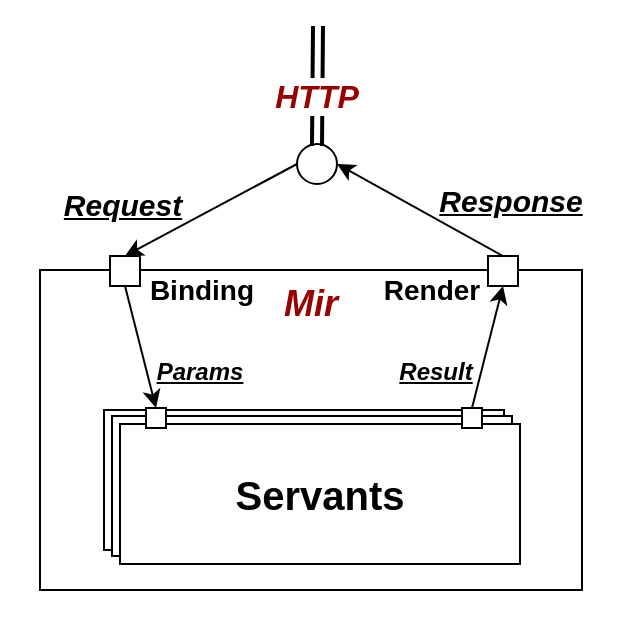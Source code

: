 <mxfile version="20.3.0" type="device"><diagram id="ZOxuEieQiebRqiN2HW-F" name="Page-1"><mxGraphModel dx="1552" dy="934" grid="1" gridSize="10" guides="1" tooltips="1" connect="1" arrows="1" fold="1" page="1" pageScale="1" pageWidth="827" pageHeight="1169" math="0" shadow="0"><root><mxCell id="0"/><mxCell id="1" parent="0"/><mxCell id="HLY3_FzVcBv65uhB9cjh-33" value="" style="whiteSpace=wrap;html=1;aspect=fixed;fontSize=14;strokeColor=none;fillColor=none;" parent="1" vertex="1"><mxGeometry x="162.5" y="195" width="312" height="312" as="geometry"/></mxCell><mxCell id="HLY3_FzVcBv65uhB9cjh-34" value="Mir" style="rounded=0;whiteSpace=wrap;html=1;fontStyle=3;verticalAlign=top;fontSize=18;fontColor=#990000;" parent="1" vertex="1"><mxGeometry x="182" y="330" width="271" height="160" as="geometry"/></mxCell><mxCell id="HLY3_FzVcBv65uhB9cjh-35" value="" style="whiteSpace=wrap;html=1;aspect=fixed;" parent="1" vertex="1"><mxGeometry x="217" y="323" width="15" height="15" as="geometry"/></mxCell><mxCell id="HLY3_FzVcBv65uhB9cjh-36" value="" style="whiteSpace=wrap;html=1;aspect=fixed;" parent="1" vertex="1"><mxGeometry x="406" y="323" width="15" height="15" as="geometry"/></mxCell><mxCell id="HLY3_FzVcBv65uhB9cjh-37" value="Servant" style="rounded=0;whiteSpace=wrap;html=1;fontStyle=1;fontSize=20;fontColor=#000000;" parent="1" vertex="1"><mxGeometry x="214" y="400" width="200" height="70" as="geometry"/></mxCell><mxCell id="HLY3_FzVcBv65uhB9cjh-40" value="" style="endArrow=classic;html=1;rounded=0;entryX=0.5;entryY=0;entryDx=0;entryDy=0;exitX=0;exitY=0.5;exitDx=0;exitDy=0;" parent="1" source="HLY3_FzVcBv65uhB9cjh-50" target="HLY3_FzVcBv65uhB9cjh-35" edge="1"><mxGeometry width="50" height="50" relative="1" as="geometry"><mxPoint x="300" y="260" as="sourcePoint"/><mxPoint x="200" y="260" as="targetPoint"/></mxGeometry></mxCell><mxCell id="HLY3_FzVcBv65uhB9cjh-41" value="" style="endArrow=classic;html=1;rounded=0;exitX=0.5;exitY=0;exitDx=0;exitDy=0;entryX=1;entryY=0.5;entryDx=0;entryDy=0;" parent="1" source="HLY3_FzVcBv65uhB9cjh-36" target="HLY3_FzVcBv65uhB9cjh-50" edge="1"><mxGeometry width="50" height="50" relative="1" as="geometry"><mxPoint x="390" y="500" as="sourcePoint"/><mxPoint x="340" y="260" as="targetPoint"/></mxGeometry></mxCell><mxCell id="HLY3_FzVcBv65uhB9cjh-42" value="" style="endArrow=classic;html=1;rounded=0;exitX=0.5;exitY=1;exitDx=0;exitDy=0;entryX=0.5;entryY=0;entryDx=0;entryDy=0;" parent="1" source="HLY3_FzVcBv65uhB9cjh-35" target="NGwZ4kN1xRFuIvFX8PA8-4" edge="1"><mxGeometry width="50" height="50" relative="1" as="geometry"><mxPoint x="390" y="500" as="sourcePoint"/><mxPoint x="265" y="395" as="targetPoint"/></mxGeometry></mxCell><mxCell id="HLY3_FzVcBv65uhB9cjh-43" value="" style="endArrow=classic;html=1;rounded=0;exitX=0.5;exitY=0;exitDx=0;exitDy=0;entryX=0.5;entryY=1;entryDx=0;entryDy=0;" parent="1" source="NGwZ4kN1xRFuIvFX8PA8-3" target="HLY3_FzVcBv65uhB9cjh-36" edge="1"><mxGeometry width="50" height="50" relative="1" as="geometry"><mxPoint x="360" y="395" as="sourcePoint"/><mxPoint x="440" y="450" as="targetPoint"/></mxGeometry></mxCell><mxCell id="HLY3_FzVcBv65uhB9cjh-44" value="Binding" style="text;html=1;strokeColor=none;fillColor=none;align=center;verticalAlign=middle;whiteSpace=wrap;rounded=0;fontStyle=1;fontSize=14;" parent="1" vertex="1"><mxGeometry x="233" y="325" width="60" height="30" as="geometry"/></mxCell><mxCell id="HLY3_FzVcBv65uhB9cjh-45" value="Render" style="text;html=1;strokeColor=none;fillColor=none;align=center;verticalAlign=middle;whiteSpace=wrap;rounded=0;fontStyle=1;fontSize=14;" parent="1" vertex="1"><mxGeometry x="348" y="325" width="60" height="30" as="geometry"/></mxCell><mxCell id="HLY3_FzVcBv65uhB9cjh-46" value="Params" style="text;html=1;strokeColor=none;fillColor=none;align=center;verticalAlign=middle;whiteSpace=wrap;rounded=0;fontStyle=7" parent="1" vertex="1"><mxGeometry x="232" y="366" width="60" height="30" as="geometry"/></mxCell><mxCell id="HLY3_FzVcBv65uhB9cjh-47" value="Result" style="text;html=1;strokeColor=none;fillColor=none;align=center;verticalAlign=middle;whiteSpace=wrap;rounded=0;fontStyle=7" parent="1" vertex="1"><mxGeometry x="350" y="366" width="60" height="30" as="geometry"/></mxCell><mxCell id="HLY3_FzVcBv65uhB9cjh-48" value="Request" style="text;html=1;align=center;verticalAlign=middle;resizable=0;points=[];autosize=1;strokeColor=none;fillColor=none;fontStyle=7;fontSize=15;" parent="1" vertex="1"><mxGeometry x="183" y="282" width="80" height="30" as="geometry"/></mxCell><mxCell id="HLY3_FzVcBv65uhB9cjh-49" value="Response" style="text;html=1;align=center;verticalAlign=middle;resizable=0;points=[];autosize=1;strokeColor=none;fillColor=none;fontStyle=7;fontSize=15;" parent="1" vertex="1"><mxGeometry x="367" y="280" width="100" height="30" as="geometry"/></mxCell><mxCell id="HLY3_FzVcBv65uhB9cjh-50" value="" style="ellipse;whiteSpace=wrap;html=1;aspect=fixed;fontSize=15;" parent="1" vertex="1"><mxGeometry x="310.5" y="267" width="20" height="20" as="geometry"/></mxCell><mxCell id="HLY3_FzVcBv65uhB9cjh-51" value="" style="endArrow=none;html=1;rounded=0;fontSize=15;exitX=0.5;exitY=0;exitDx=0;exitDy=0;strokeWidth=2;shape=link;" parent="1" edge="1"><mxGeometry width="50" height="50" relative="1" as="geometry"><mxPoint x="320.5" y="268" as="sourcePoint"/><mxPoint x="321" y="208" as="targetPoint"/></mxGeometry></mxCell><mxCell id="HLY3_FzVcBv65uhB9cjh-52" value="HTTP" style="edgeLabel;html=1;align=center;verticalAlign=middle;resizable=0;points=[];fontSize=16;fontStyle=3;fontColor=#990000;" parent="HLY3_FzVcBv65uhB9cjh-51" vertex="1" connectable="0"><mxGeometry x="0.161" y="-2" relative="1" as="geometry"><mxPoint x="-3" y="10" as="offset"/></mxGeometry></mxCell><mxCell id="NGwZ4kN1xRFuIvFX8PA8-1" value="Servant" style="rounded=0;whiteSpace=wrap;html=1;fontStyle=1;fontSize=20;fontColor=#000000;" vertex="1" parent="1"><mxGeometry x="218" y="403" width="200" height="70" as="geometry"/></mxCell><mxCell id="NGwZ4kN1xRFuIvFX8PA8-2" value="Servants" style="rounded=0;whiteSpace=wrap;html=1;fontStyle=1;fontSize=20;fontColor=#000000;" vertex="1" parent="1"><mxGeometry x="222" y="407" width="200" height="70" as="geometry"/></mxCell><mxCell id="NGwZ4kN1xRFuIvFX8PA8-3" value="" style="whiteSpace=wrap;html=1;aspect=fixed;" vertex="1" parent="1"><mxGeometry x="393" y="399" width="10" height="10" as="geometry"/></mxCell><mxCell id="NGwZ4kN1xRFuIvFX8PA8-4" value="" style="whiteSpace=wrap;html=1;aspect=fixed;" vertex="1" parent="1"><mxGeometry x="235" y="399" width="10" height="10" as="geometry"/></mxCell></root></mxGraphModel></diagram></mxfile>